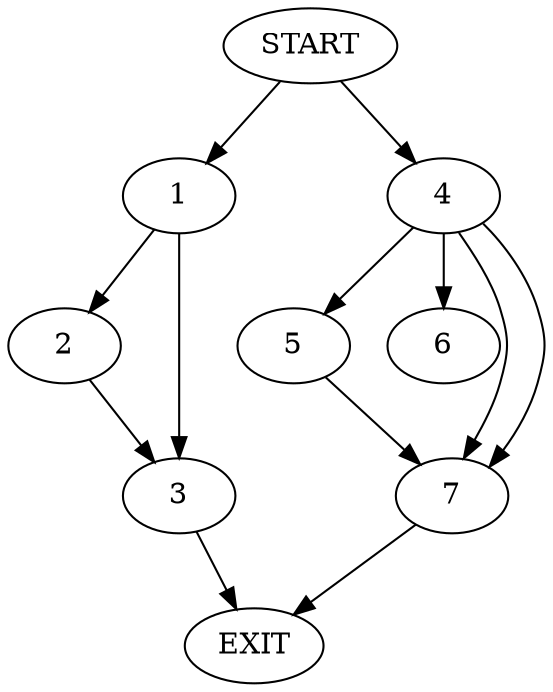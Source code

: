 digraph { 
0 [label="START"];
1;
2;
3;
4;
5;
6;
7;
8[label="EXIT"];
0 -> 1;
0 -> 4;
1 -> 2;
1 -> 3;
2 -> 3;
3 -> 8;
4 -> 6;
4 -> 7;
4:s2 -> 7;
4:s3 -> 5;
5 -> 7;
7 -> 8;
}